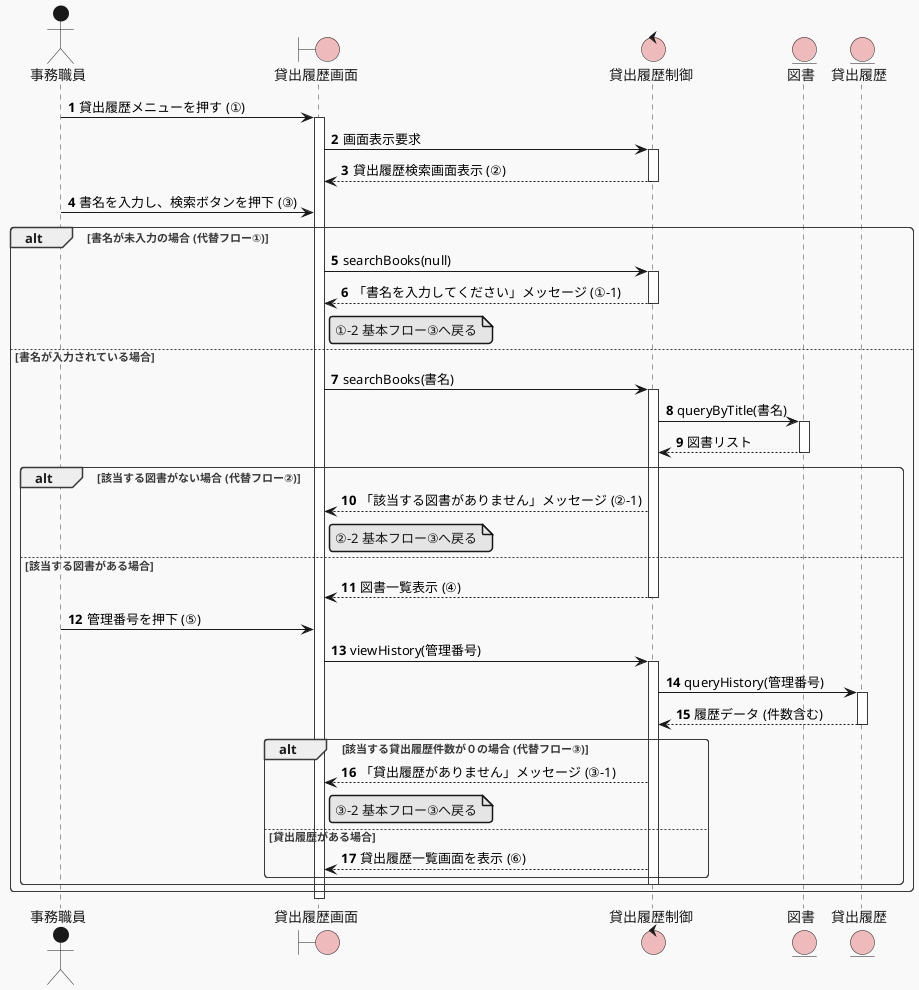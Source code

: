 @startuml .
!theme mars

actor "事務職員" as Staff
boundary "貸出履歴画面" as HScreen
control "貸出履歴制御" as HCtrl
entity "図書" as Book
entity "貸出履歴" as Loan

autonumber

' ①～② 画面表示
Staff -> HScreen: 貸出履歴メニューを押す (①)
activate HScreen
HScreen -> HCtrl: 画面表示要求
activate HCtrl
HCtrl --> HScreen: 貸出履歴検索画面表示 (②)
deactivate HCtrl

' ③ 書名検索ボタン押下
Staff -> HScreen: 書名を入力し、検索ボタンを押下 (③)

' 代替フローと基本フローの分岐処理
alt 書名が未入力の場合 (代替フロー①)
    HScreen -> HCtrl: searchBooks(null)
    activate HCtrl
    HCtrl --> HScreen: 「書名を入力してください」メッセージ (①-1)
    note right of HScreen: ①-2 基本フロー③へ戻る
    deactivate HCtrl
else 書名が入力されている場合

    HScreen -> HCtrl: searchBooks(書名)
    activate HCtrl
    
    ' ④ DB検索と結果取得
    HCtrl -> Book: queryByTitle(書名)
    activate Book
    Book --> HCtrl: 図書リスト
    deactivate Book

    alt 該当する図書がない場合 (代替フロー②)
        HCtrl --> HScreen: 「該当する図書がありません」メッセージ (②-1)
        note right of HScreen: ②-2 基本フロー③へ戻る
    
    else 該当する図書がある場合
        HCtrl --> HScreen: 図書一覧表示 (④)
        deactivate HCtrl

        ' ⑤ 管理番号選択
        Staff -> HScreen: 管理番号を押下 (⑤)
        
        ' ⑥ 履歴取得
        HScreen -> HCtrl: viewHistory(管理番号)
        activate HCtrl
        HCtrl -> Loan: queryHistory(管理番号)
        activate Loan
        Loan --> HCtrl: 履歴データ (件数含む)
        deactivate Loan
        
        alt 該当する貸出履歴件数が０の場合 (代替フロー③)
            HCtrl --> HScreen: 「貸出履歴がありません」メッセージ (③-1)
            note right of HScreen: ③-2 基本フロー③へ戻る
        
        else 貸出履歴がある場合
            HCtrl --> HScreen: 貸出履歴一覧画面を表示 (⑥)
        end
        deactivate HCtrl
    end
end
deactivate HScreen

@enduml